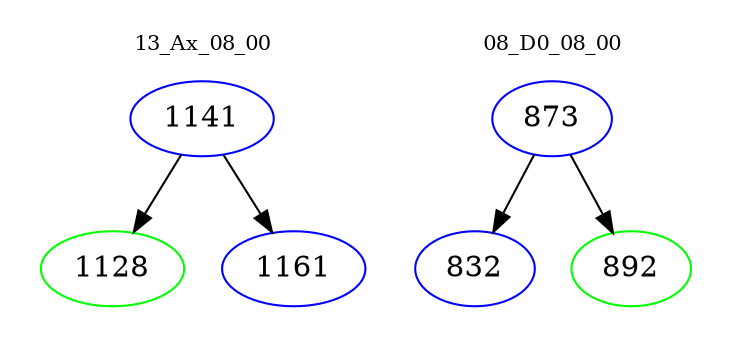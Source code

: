 digraph{
subgraph cluster_0 {
color = white
label = "13_Ax_08_00";
fontsize=10;
T0_1141 [label="1141", color="blue"]
T0_1141 -> T0_1128 [color="black"]
T0_1128 [label="1128", color="green"]
T0_1141 -> T0_1161 [color="black"]
T0_1161 [label="1161", color="blue"]
}
subgraph cluster_1 {
color = white
label = "08_D0_08_00";
fontsize=10;
T1_873 [label="873", color="blue"]
T1_873 -> T1_832 [color="black"]
T1_832 [label="832", color="blue"]
T1_873 -> T1_892 [color="black"]
T1_892 [label="892", color="green"]
}
}
